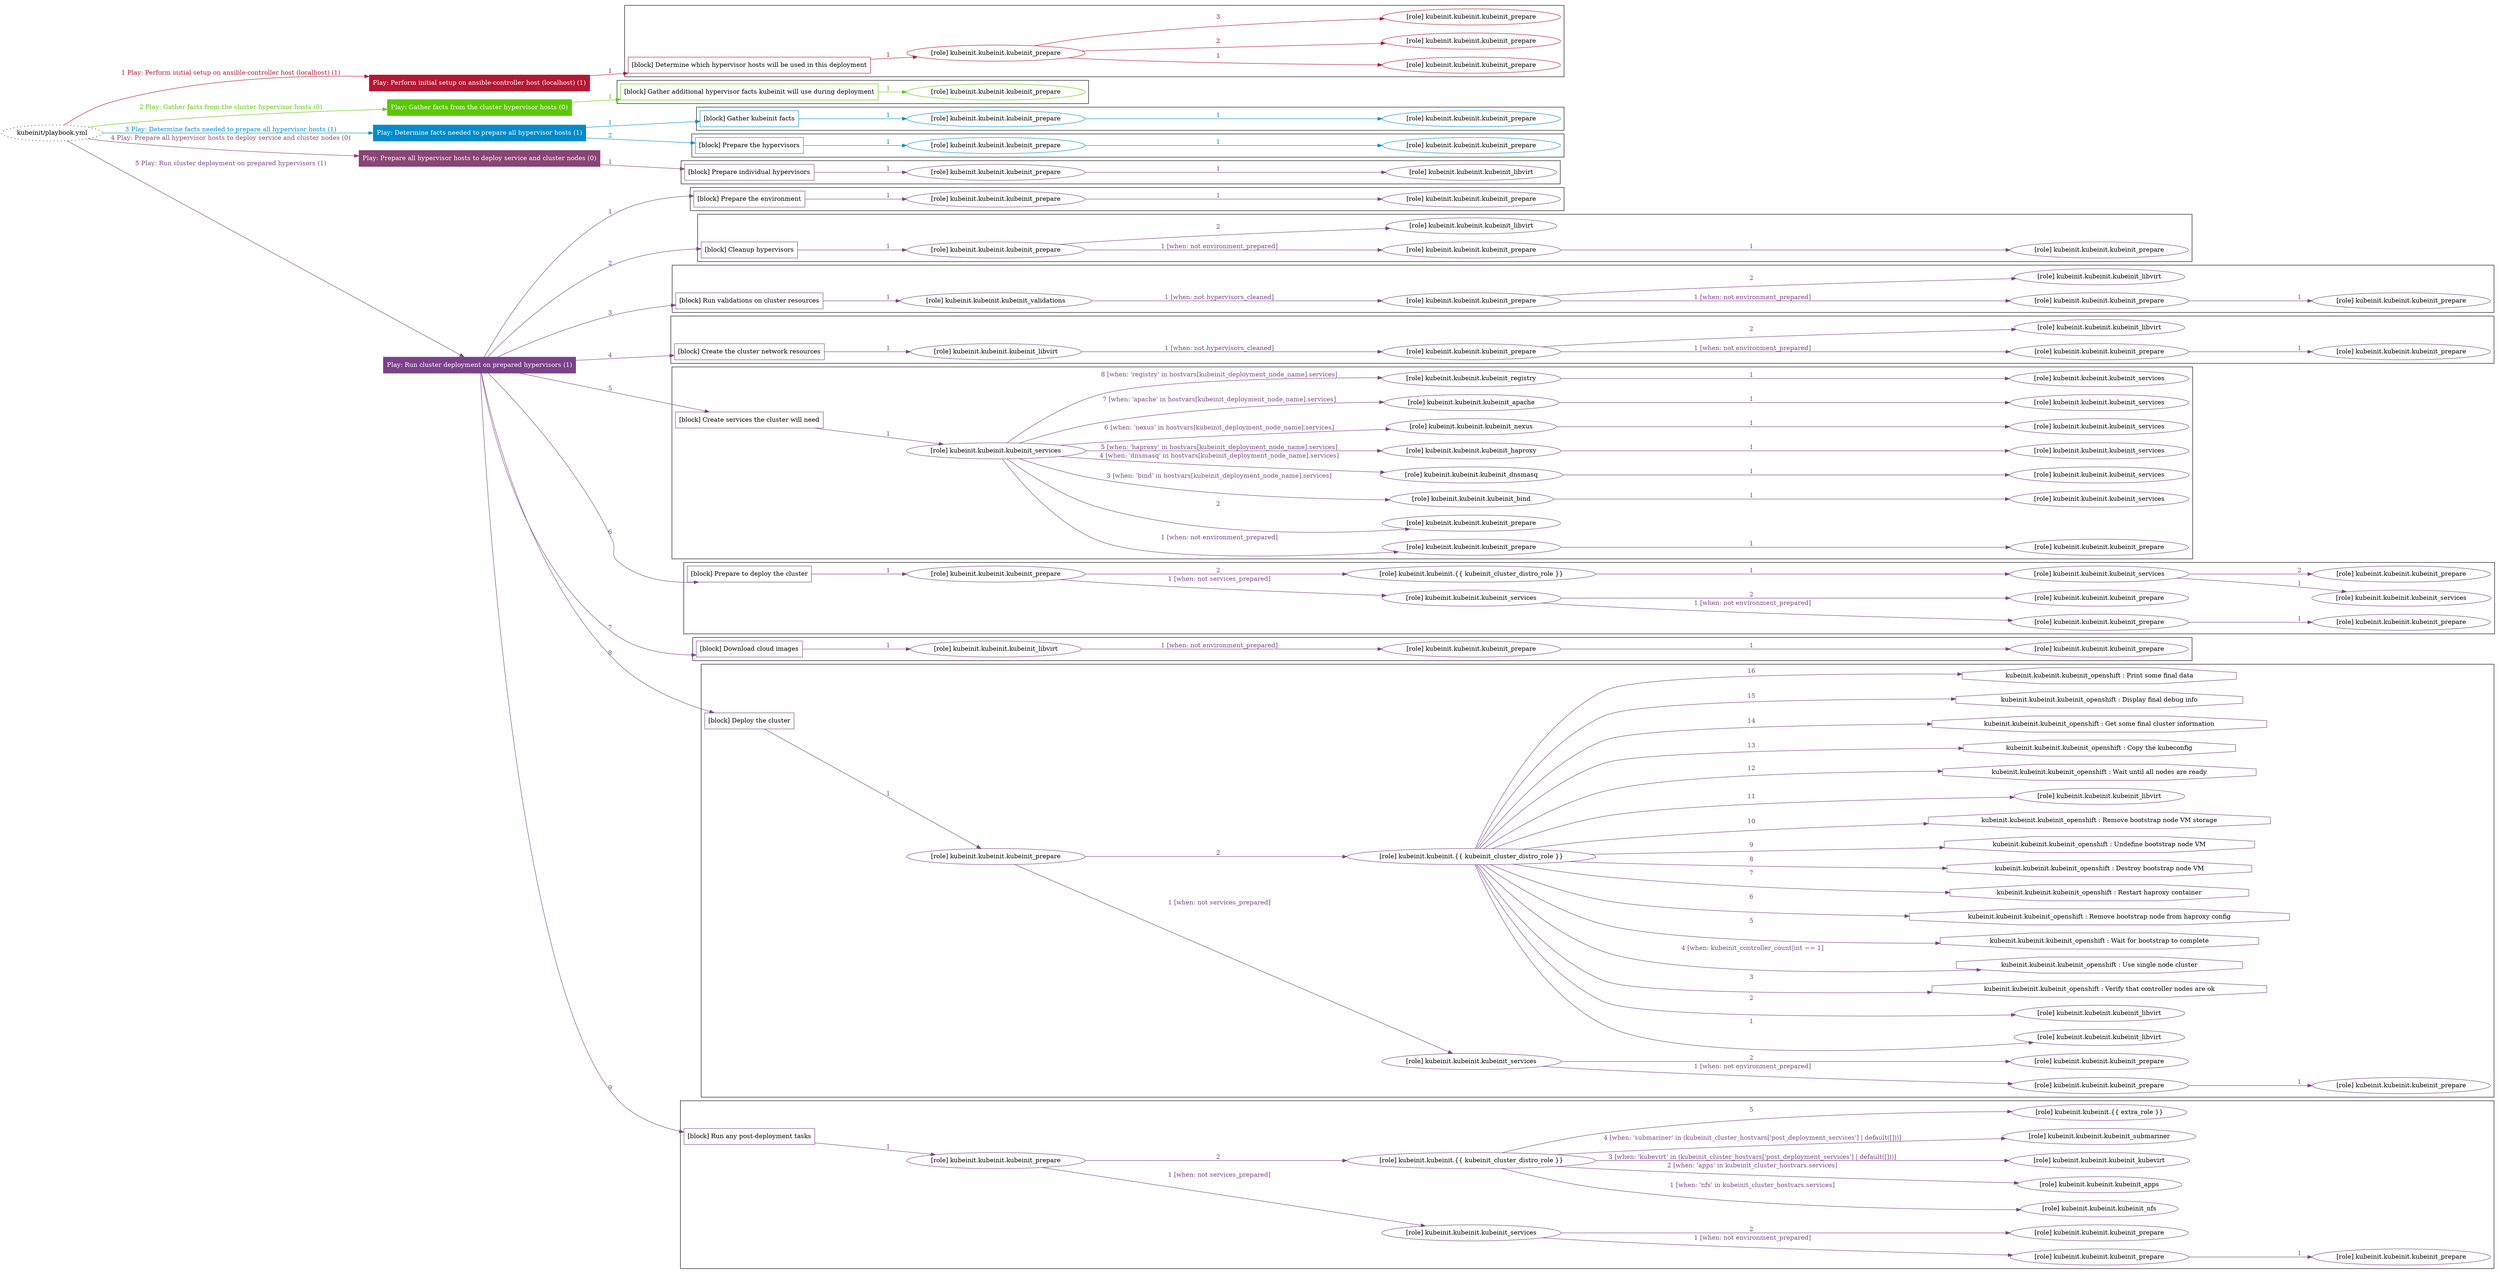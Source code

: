 digraph {
	graph [concentrate=true ordering=in rankdir=LR ratio=fill]
	edge [esep=5 sep=10]
	"kubeinit/playbook.yml" [URL="/home/runner/work/kubeinit/kubeinit/kubeinit/playbook.yml" id=playbook_5cb121cb style=dotted]
	"kubeinit/playbook.yml" -> play_3762642e [label="1 Play: Perform initial setup on ansible-controller host (localhost) (1)" color="#b41833" fontcolor="#b41833" id=edge_playbook_5cb121cb_play_3762642e labeltooltip="1 Play: Perform initial setup on ansible-controller host (localhost) (1)" tooltip="1 Play: Perform initial setup on ansible-controller host (localhost) (1)"]
	subgraph "Play: Perform initial setup on ansible-controller host (localhost) (1)" {
		play_3762642e [label="Play: Perform initial setup on ansible-controller host (localhost) (1)" URL="/home/runner/work/kubeinit/kubeinit/kubeinit/playbook.yml" color="#b41833" fontcolor="#ffffff" id=play_3762642e shape=box style=filled tooltip=localhost]
		play_3762642e -> block_4bafcf89 [label=1 color="#b41833" fontcolor="#b41833" id=edge_1_play_3762642e_block_4bafcf89 labeltooltip=1 tooltip=1]
		subgraph cluster_block_4bafcf89 {
			block_4bafcf89 [label="[block] Determine which hypervisor hosts will be used in this deployment" URL="/home/runner/work/kubeinit/kubeinit/kubeinit/playbook.yml" color="#b41833" id=block_4bafcf89 labeltooltip="Determine which hypervisor hosts will be used in this deployment" shape=box tooltip="Determine which hypervisor hosts will be used in this deployment"]
			block_4bafcf89 -> role_5ebba035 [label="1 " color="#b41833" fontcolor="#b41833" id=edge_1_block_4bafcf89_role_5ebba035 labeltooltip="1 " tooltip="1 "]
			subgraph "kubeinit.kubeinit.kubeinit_prepare" {
				role_5ebba035 [label="[role] kubeinit.kubeinit.kubeinit_prepare" URL="/home/runner/work/kubeinit/kubeinit/kubeinit/playbook.yml" color="#b41833" id=role_5ebba035 tooltip="kubeinit.kubeinit.kubeinit_prepare"]
				role_5ebba035 -> role_53876e36 [label="1 " color="#b41833" fontcolor="#b41833" id=edge_1_role_5ebba035_role_53876e36 labeltooltip="1 " tooltip="1 "]
				subgraph "kubeinit.kubeinit.kubeinit_prepare" {
					role_53876e36 [label="[role] kubeinit.kubeinit.kubeinit_prepare" URL="/home/runner/.ansible/collections/ansible_collections/kubeinit/kubeinit/roles/kubeinit_prepare/tasks/build_hypervisors_group.yml" color="#b41833" id=role_53876e36 tooltip="kubeinit.kubeinit.kubeinit_prepare"]
				}
				role_5ebba035 -> role_c948fd01 [label="2 " color="#b41833" fontcolor="#b41833" id=edge_2_role_5ebba035_role_c948fd01 labeltooltip="2 " tooltip="2 "]
				subgraph "kubeinit.kubeinit.kubeinit_prepare" {
					role_c948fd01 [label="[role] kubeinit.kubeinit.kubeinit_prepare" URL="/home/runner/.ansible/collections/ansible_collections/kubeinit/kubeinit/roles/kubeinit_prepare/tasks/build_hypervisors_group.yml" color="#b41833" id=role_c948fd01 tooltip="kubeinit.kubeinit.kubeinit_prepare"]
				}
				role_5ebba035 -> role_bcd8f87c [label="3 " color="#b41833" fontcolor="#b41833" id=edge_3_role_5ebba035_role_bcd8f87c labeltooltip="3 " tooltip="3 "]
				subgraph "kubeinit.kubeinit.kubeinit_prepare" {
					role_bcd8f87c [label="[role] kubeinit.kubeinit.kubeinit_prepare" URL="/home/runner/.ansible/collections/ansible_collections/kubeinit/kubeinit/roles/kubeinit_prepare/tasks/build_hypervisors_group.yml" color="#b41833" id=role_bcd8f87c tooltip="kubeinit.kubeinit.kubeinit_prepare"]
				}
			}
		}
	}
	"kubeinit/playbook.yml" -> play_dfe36f04 [label="2 Play: Gather facts from the cluster hypervisor hosts (0)" color="#5ac804" fontcolor="#5ac804" id=edge_playbook_5cb121cb_play_dfe36f04 labeltooltip="2 Play: Gather facts from the cluster hypervisor hosts (0)" tooltip="2 Play: Gather facts from the cluster hypervisor hosts (0)"]
	subgraph "Play: Gather facts from the cluster hypervisor hosts (0)" {
		play_dfe36f04 [label="Play: Gather facts from the cluster hypervisor hosts (0)" URL="/home/runner/work/kubeinit/kubeinit/kubeinit/playbook.yml" color="#5ac804" fontcolor="#ffffff" id=play_dfe36f04 shape=box style=filled tooltip="Play: Gather facts from the cluster hypervisor hosts (0)"]
		play_dfe36f04 -> block_0a6fbc15 [label=1 color="#5ac804" fontcolor="#5ac804" id=edge_1_play_dfe36f04_block_0a6fbc15 labeltooltip=1 tooltip=1]
		subgraph cluster_block_0a6fbc15 {
			block_0a6fbc15 [label="[block] Gather additional hypervisor facts kubeinit will use during deployment" URL="/home/runner/work/kubeinit/kubeinit/kubeinit/playbook.yml" color="#5ac804" id=block_0a6fbc15 labeltooltip="Gather additional hypervisor facts kubeinit will use during deployment" shape=box tooltip="Gather additional hypervisor facts kubeinit will use during deployment"]
			block_0a6fbc15 -> role_cd593d02 [label="1 " color="#5ac804" fontcolor="#5ac804" id=edge_1_block_0a6fbc15_role_cd593d02 labeltooltip="1 " tooltip="1 "]
			subgraph "kubeinit.kubeinit.kubeinit_prepare" {
				role_cd593d02 [label="[role] kubeinit.kubeinit.kubeinit_prepare" URL="/home/runner/work/kubeinit/kubeinit/kubeinit/playbook.yml" color="#5ac804" id=role_cd593d02 tooltip="kubeinit.kubeinit.kubeinit_prepare"]
			}
		}
	}
	"kubeinit/playbook.yml" -> play_63131599 [label="3 Play: Determine facts needed to prepare all hypervisor hosts (1)" color="#028bca" fontcolor="#028bca" id=edge_playbook_5cb121cb_play_63131599 labeltooltip="3 Play: Determine facts needed to prepare all hypervisor hosts (1)" tooltip="3 Play: Determine facts needed to prepare all hypervisor hosts (1)"]
	subgraph "Play: Determine facts needed to prepare all hypervisor hosts (1)" {
		play_63131599 [label="Play: Determine facts needed to prepare all hypervisor hosts (1)" URL="/home/runner/work/kubeinit/kubeinit/kubeinit/playbook.yml" color="#028bca" fontcolor="#ffffff" id=play_63131599 shape=box style=filled tooltip=localhost]
		play_63131599 -> block_a4945f25 [label=1 color="#028bca" fontcolor="#028bca" id=edge_1_play_63131599_block_a4945f25 labeltooltip=1 tooltip=1]
		subgraph cluster_block_a4945f25 {
			block_a4945f25 [label="[block] Gather kubeinit facts" URL="/home/runner/work/kubeinit/kubeinit/kubeinit/playbook.yml" color="#028bca" id=block_a4945f25 labeltooltip="Gather kubeinit facts" shape=box tooltip="Gather kubeinit facts"]
			block_a4945f25 -> role_87cc39f5 [label="1 " color="#028bca" fontcolor="#028bca" id=edge_1_block_a4945f25_role_87cc39f5 labeltooltip="1 " tooltip="1 "]
			subgraph "kubeinit.kubeinit.kubeinit_prepare" {
				role_87cc39f5 [label="[role] kubeinit.kubeinit.kubeinit_prepare" URL="/home/runner/work/kubeinit/kubeinit/kubeinit/playbook.yml" color="#028bca" id=role_87cc39f5 tooltip="kubeinit.kubeinit.kubeinit_prepare"]
				role_87cc39f5 -> role_0ab443f5 [label="1 " color="#028bca" fontcolor="#028bca" id=edge_1_role_87cc39f5_role_0ab443f5 labeltooltip="1 " tooltip="1 "]
				subgraph "kubeinit.kubeinit.kubeinit_prepare" {
					role_0ab443f5 [label="[role] kubeinit.kubeinit.kubeinit_prepare" URL="/home/runner/.ansible/collections/ansible_collections/kubeinit/kubeinit/roles/kubeinit_prepare/tasks/gather_kubeinit_facts.yml" color="#028bca" id=role_0ab443f5 tooltip="kubeinit.kubeinit.kubeinit_prepare"]
				}
			}
		}
		play_63131599 -> block_3309df5c [label=2 color="#028bca" fontcolor="#028bca" id=edge_2_play_63131599_block_3309df5c labeltooltip=2 tooltip=2]
		subgraph cluster_block_3309df5c {
			block_3309df5c [label="[block] Prepare the hypervisors" URL="/home/runner/work/kubeinit/kubeinit/kubeinit/playbook.yml" color="#028bca" id=block_3309df5c labeltooltip="Prepare the hypervisors" shape=box tooltip="Prepare the hypervisors"]
			block_3309df5c -> role_d43cd353 [label="1 " color="#028bca" fontcolor="#028bca" id=edge_1_block_3309df5c_role_d43cd353 labeltooltip="1 " tooltip="1 "]
			subgraph "kubeinit.kubeinit.kubeinit_prepare" {
				role_d43cd353 [label="[role] kubeinit.kubeinit.kubeinit_prepare" URL="/home/runner/work/kubeinit/kubeinit/kubeinit/playbook.yml" color="#028bca" id=role_d43cd353 tooltip="kubeinit.kubeinit.kubeinit_prepare"]
				role_d43cd353 -> role_be597b42 [label="1 " color="#028bca" fontcolor="#028bca" id=edge_1_role_d43cd353_role_be597b42 labeltooltip="1 " tooltip="1 "]
				subgraph "kubeinit.kubeinit.kubeinit_prepare" {
					role_be597b42 [label="[role] kubeinit.kubeinit.kubeinit_prepare" URL="/home/runner/.ansible/collections/ansible_collections/kubeinit/kubeinit/roles/kubeinit_prepare/tasks/gather_kubeinit_facts.yml" color="#028bca" id=role_be597b42 tooltip="kubeinit.kubeinit.kubeinit_prepare"]
				}
			}
		}
	}
	"kubeinit/playbook.yml" -> play_a166463c [label="4 Play: Prepare all hypervisor hosts to deploy service and cluster nodes (0)" color="#884474" fontcolor="#884474" id=edge_playbook_5cb121cb_play_a166463c labeltooltip="4 Play: Prepare all hypervisor hosts to deploy service and cluster nodes (0)" tooltip="4 Play: Prepare all hypervisor hosts to deploy service and cluster nodes (0)"]
	subgraph "Play: Prepare all hypervisor hosts to deploy service and cluster nodes (0)" {
		play_a166463c [label="Play: Prepare all hypervisor hosts to deploy service and cluster nodes (0)" URL="/home/runner/work/kubeinit/kubeinit/kubeinit/playbook.yml" color="#884474" fontcolor="#ffffff" id=play_a166463c shape=box style=filled tooltip="Play: Prepare all hypervisor hosts to deploy service and cluster nodes (0)"]
		play_a166463c -> block_fbd519b1 [label=1 color="#884474" fontcolor="#884474" id=edge_1_play_a166463c_block_fbd519b1 labeltooltip=1 tooltip=1]
		subgraph cluster_block_fbd519b1 {
			block_fbd519b1 [label="[block] Prepare individual hypervisors" URL="/home/runner/work/kubeinit/kubeinit/kubeinit/playbook.yml" color="#884474" id=block_fbd519b1 labeltooltip="Prepare individual hypervisors" shape=box tooltip="Prepare individual hypervisors"]
			block_fbd519b1 -> role_a4bd7634 [label="1 " color="#884474" fontcolor="#884474" id=edge_1_block_fbd519b1_role_a4bd7634 labeltooltip="1 " tooltip="1 "]
			subgraph "kubeinit.kubeinit.kubeinit_prepare" {
				role_a4bd7634 [label="[role] kubeinit.kubeinit.kubeinit_prepare" URL="/home/runner/work/kubeinit/kubeinit/kubeinit/playbook.yml" color="#884474" id=role_a4bd7634 tooltip="kubeinit.kubeinit.kubeinit_prepare"]
				role_a4bd7634 -> role_d047bb05 [label="1 " color="#884474" fontcolor="#884474" id=edge_1_role_a4bd7634_role_d047bb05 labeltooltip="1 " tooltip="1 "]
				subgraph "kubeinit.kubeinit.kubeinit_libvirt" {
					role_d047bb05 [label="[role] kubeinit.kubeinit.kubeinit_libvirt" URL="/home/runner/.ansible/collections/ansible_collections/kubeinit/kubeinit/roles/kubeinit_prepare/tasks/prepare_hypervisor.yml" color="#884474" id=role_d047bb05 tooltip="kubeinit.kubeinit.kubeinit_libvirt"]
				}
			}
		}
	}
	"kubeinit/playbook.yml" -> play_c111f586 [label="5 Play: Run cluster deployment on prepared hypervisors (1)" color="#7b428a" fontcolor="#7b428a" id=edge_playbook_5cb121cb_play_c111f586 labeltooltip="5 Play: Run cluster deployment on prepared hypervisors (1)" tooltip="5 Play: Run cluster deployment on prepared hypervisors (1)"]
	subgraph "Play: Run cluster deployment on prepared hypervisors (1)" {
		play_c111f586 [label="Play: Run cluster deployment on prepared hypervisors (1)" URL="/home/runner/work/kubeinit/kubeinit/kubeinit/playbook.yml" color="#7b428a" fontcolor="#ffffff" id=play_c111f586 shape=box style=filled tooltip=localhost]
		play_c111f586 -> block_74f1fbfd [label=1 color="#7b428a" fontcolor="#7b428a" id=edge_1_play_c111f586_block_74f1fbfd labeltooltip=1 tooltip=1]
		subgraph cluster_block_74f1fbfd {
			block_74f1fbfd [label="[block] Prepare the environment" URL="/home/runner/work/kubeinit/kubeinit/kubeinit/playbook.yml" color="#7b428a" id=block_74f1fbfd labeltooltip="Prepare the environment" shape=box tooltip="Prepare the environment"]
			block_74f1fbfd -> role_bf418a76 [label="1 " color="#7b428a" fontcolor="#7b428a" id=edge_1_block_74f1fbfd_role_bf418a76 labeltooltip="1 " tooltip="1 "]
			subgraph "kubeinit.kubeinit.kubeinit_prepare" {
				role_bf418a76 [label="[role] kubeinit.kubeinit.kubeinit_prepare" URL="/home/runner/work/kubeinit/kubeinit/kubeinit/playbook.yml" color="#7b428a" id=role_bf418a76 tooltip="kubeinit.kubeinit.kubeinit_prepare"]
				role_bf418a76 -> role_c432c550 [label="1 " color="#7b428a" fontcolor="#7b428a" id=edge_1_role_bf418a76_role_c432c550 labeltooltip="1 " tooltip="1 "]
				subgraph "kubeinit.kubeinit.kubeinit_prepare" {
					role_c432c550 [label="[role] kubeinit.kubeinit.kubeinit_prepare" URL="/home/runner/.ansible/collections/ansible_collections/kubeinit/kubeinit/roles/kubeinit_prepare/tasks/gather_kubeinit_facts.yml" color="#7b428a" id=role_c432c550 tooltip="kubeinit.kubeinit.kubeinit_prepare"]
				}
			}
		}
		play_c111f586 -> block_35194c06 [label=2 color="#7b428a" fontcolor="#7b428a" id=edge_2_play_c111f586_block_35194c06 labeltooltip=2 tooltip=2]
		subgraph cluster_block_35194c06 {
			block_35194c06 [label="[block] Cleanup hypervisors" URL="/home/runner/work/kubeinit/kubeinit/kubeinit/playbook.yml" color="#7b428a" id=block_35194c06 labeltooltip="Cleanup hypervisors" shape=box tooltip="Cleanup hypervisors"]
			block_35194c06 -> role_54fe3096 [label="1 " color="#7b428a" fontcolor="#7b428a" id=edge_1_block_35194c06_role_54fe3096 labeltooltip="1 " tooltip="1 "]
			subgraph "kubeinit.kubeinit.kubeinit_prepare" {
				role_54fe3096 [label="[role] kubeinit.kubeinit.kubeinit_prepare" URL="/home/runner/work/kubeinit/kubeinit/kubeinit/playbook.yml" color="#7b428a" id=role_54fe3096 tooltip="kubeinit.kubeinit.kubeinit_prepare"]
				role_54fe3096 -> role_aa891597 [label="1 [when: not environment_prepared]" color="#7b428a" fontcolor="#7b428a" id=edge_1_role_54fe3096_role_aa891597 labeltooltip="1 [when: not environment_prepared]" tooltip="1 [when: not environment_prepared]"]
				subgraph "kubeinit.kubeinit.kubeinit_prepare" {
					role_aa891597 [label="[role] kubeinit.kubeinit.kubeinit_prepare" URL="/home/runner/.ansible/collections/ansible_collections/kubeinit/kubeinit/roles/kubeinit_prepare/tasks/cleanup_hypervisors.yml" color="#7b428a" id=role_aa891597 tooltip="kubeinit.kubeinit.kubeinit_prepare"]
					role_aa891597 -> role_987b11b6 [label="1 " color="#7b428a" fontcolor="#7b428a" id=edge_1_role_aa891597_role_987b11b6 labeltooltip="1 " tooltip="1 "]
					subgraph "kubeinit.kubeinit.kubeinit_prepare" {
						role_987b11b6 [label="[role] kubeinit.kubeinit.kubeinit_prepare" URL="/home/runner/.ansible/collections/ansible_collections/kubeinit/kubeinit/roles/kubeinit_prepare/tasks/gather_kubeinit_facts.yml" color="#7b428a" id=role_987b11b6 tooltip="kubeinit.kubeinit.kubeinit_prepare"]
					}
				}
				role_54fe3096 -> role_5ae4e1df [label="2 " color="#7b428a" fontcolor="#7b428a" id=edge_2_role_54fe3096_role_5ae4e1df labeltooltip="2 " tooltip="2 "]
				subgraph "kubeinit.kubeinit.kubeinit_libvirt" {
					role_5ae4e1df [label="[role] kubeinit.kubeinit.kubeinit_libvirt" URL="/home/runner/.ansible/collections/ansible_collections/kubeinit/kubeinit/roles/kubeinit_prepare/tasks/cleanup_hypervisors.yml" color="#7b428a" id=role_5ae4e1df tooltip="kubeinit.kubeinit.kubeinit_libvirt"]
				}
			}
		}
		play_c111f586 -> block_31ee971e [label=3 color="#7b428a" fontcolor="#7b428a" id=edge_3_play_c111f586_block_31ee971e labeltooltip=3 tooltip=3]
		subgraph cluster_block_31ee971e {
			block_31ee971e [label="[block] Run validations on cluster resources" URL="/home/runner/work/kubeinit/kubeinit/kubeinit/playbook.yml" color="#7b428a" id=block_31ee971e labeltooltip="Run validations on cluster resources" shape=box tooltip="Run validations on cluster resources"]
			block_31ee971e -> role_25b26847 [label="1 " color="#7b428a" fontcolor="#7b428a" id=edge_1_block_31ee971e_role_25b26847 labeltooltip="1 " tooltip="1 "]
			subgraph "kubeinit.kubeinit.kubeinit_validations" {
				role_25b26847 [label="[role] kubeinit.kubeinit.kubeinit_validations" URL="/home/runner/work/kubeinit/kubeinit/kubeinit/playbook.yml" color="#7b428a" id=role_25b26847 tooltip="kubeinit.kubeinit.kubeinit_validations"]
				role_25b26847 -> role_f0683dab [label="1 [when: not hypervisors_cleaned]" color="#7b428a" fontcolor="#7b428a" id=edge_1_role_25b26847_role_f0683dab labeltooltip="1 [when: not hypervisors_cleaned]" tooltip="1 [when: not hypervisors_cleaned]"]
				subgraph "kubeinit.kubeinit.kubeinit_prepare" {
					role_f0683dab [label="[role] kubeinit.kubeinit.kubeinit_prepare" URL="/home/runner/.ansible/collections/ansible_collections/kubeinit/kubeinit/roles/kubeinit_validations/tasks/main.yml" color="#7b428a" id=role_f0683dab tooltip="kubeinit.kubeinit.kubeinit_prepare"]
					role_f0683dab -> role_584ad5a4 [label="1 [when: not environment_prepared]" color="#7b428a" fontcolor="#7b428a" id=edge_1_role_f0683dab_role_584ad5a4 labeltooltip="1 [when: not environment_prepared]" tooltip="1 [when: not environment_prepared]"]
					subgraph "kubeinit.kubeinit.kubeinit_prepare" {
						role_584ad5a4 [label="[role] kubeinit.kubeinit.kubeinit_prepare" URL="/home/runner/.ansible/collections/ansible_collections/kubeinit/kubeinit/roles/kubeinit_prepare/tasks/cleanup_hypervisors.yml" color="#7b428a" id=role_584ad5a4 tooltip="kubeinit.kubeinit.kubeinit_prepare"]
						role_584ad5a4 -> role_14fcf982 [label="1 " color="#7b428a" fontcolor="#7b428a" id=edge_1_role_584ad5a4_role_14fcf982 labeltooltip="1 " tooltip="1 "]
						subgraph "kubeinit.kubeinit.kubeinit_prepare" {
							role_14fcf982 [label="[role] kubeinit.kubeinit.kubeinit_prepare" URL="/home/runner/.ansible/collections/ansible_collections/kubeinit/kubeinit/roles/kubeinit_prepare/tasks/gather_kubeinit_facts.yml" color="#7b428a" id=role_14fcf982 tooltip="kubeinit.kubeinit.kubeinit_prepare"]
						}
					}
					role_f0683dab -> role_5b68a6e6 [label="2 " color="#7b428a" fontcolor="#7b428a" id=edge_2_role_f0683dab_role_5b68a6e6 labeltooltip="2 " tooltip="2 "]
					subgraph "kubeinit.kubeinit.kubeinit_libvirt" {
						role_5b68a6e6 [label="[role] kubeinit.kubeinit.kubeinit_libvirt" URL="/home/runner/.ansible/collections/ansible_collections/kubeinit/kubeinit/roles/kubeinit_prepare/tasks/cleanup_hypervisors.yml" color="#7b428a" id=role_5b68a6e6 tooltip="kubeinit.kubeinit.kubeinit_libvirt"]
					}
				}
			}
		}
		play_c111f586 -> block_07f2f9e7 [label=4 color="#7b428a" fontcolor="#7b428a" id=edge_4_play_c111f586_block_07f2f9e7 labeltooltip=4 tooltip=4]
		subgraph cluster_block_07f2f9e7 {
			block_07f2f9e7 [label="[block] Create the cluster network resources" URL="/home/runner/work/kubeinit/kubeinit/kubeinit/playbook.yml" color="#7b428a" id=block_07f2f9e7 labeltooltip="Create the cluster network resources" shape=box tooltip="Create the cluster network resources"]
			block_07f2f9e7 -> role_30f155e5 [label="1 " color="#7b428a" fontcolor="#7b428a" id=edge_1_block_07f2f9e7_role_30f155e5 labeltooltip="1 " tooltip="1 "]
			subgraph "kubeinit.kubeinit.kubeinit_libvirt" {
				role_30f155e5 [label="[role] kubeinit.kubeinit.kubeinit_libvirt" URL="/home/runner/work/kubeinit/kubeinit/kubeinit/playbook.yml" color="#7b428a" id=role_30f155e5 tooltip="kubeinit.kubeinit.kubeinit_libvirt"]
				role_30f155e5 -> role_0e8ffb03 [label="1 [when: not hypervisors_cleaned]" color="#7b428a" fontcolor="#7b428a" id=edge_1_role_30f155e5_role_0e8ffb03 labeltooltip="1 [when: not hypervisors_cleaned]" tooltip="1 [when: not hypervisors_cleaned]"]
				subgraph "kubeinit.kubeinit.kubeinit_prepare" {
					role_0e8ffb03 [label="[role] kubeinit.kubeinit.kubeinit_prepare" URL="/home/runner/.ansible/collections/ansible_collections/kubeinit/kubeinit/roles/kubeinit_libvirt/tasks/create_network.yml" color="#7b428a" id=role_0e8ffb03 tooltip="kubeinit.kubeinit.kubeinit_prepare"]
					role_0e8ffb03 -> role_342ebaa5 [label="1 [when: not environment_prepared]" color="#7b428a" fontcolor="#7b428a" id=edge_1_role_0e8ffb03_role_342ebaa5 labeltooltip="1 [when: not environment_prepared]" tooltip="1 [when: not environment_prepared]"]
					subgraph "kubeinit.kubeinit.kubeinit_prepare" {
						role_342ebaa5 [label="[role] kubeinit.kubeinit.kubeinit_prepare" URL="/home/runner/.ansible/collections/ansible_collections/kubeinit/kubeinit/roles/kubeinit_prepare/tasks/cleanup_hypervisors.yml" color="#7b428a" id=role_342ebaa5 tooltip="kubeinit.kubeinit.kubeinit_prepare"]
						role_342ebaa5 -> role_71d78e45 [label="1 " color="#7b428a" fontcolor="#7b428a" id=edge_1_role_342ebaa5_role_71d78e45 labeltooltip="1 " tooltip="1 "]
						subgraph "kubeinit.kubeinit.kubeinit_prepare" {
							role_71d78e45 [label="[role] kubeinit.kubeinit.kubeinit_prepare" URL="/home/runner/.ansible/collections/ansible_collections/kubeinit/kubeinit/roles/kubeinit_prepare/tasks/gather_kubeinit_facts.yml" color="#7b428a" id=role_71d78e45 tooltip="kubeinit.kubeinit.kubeinit_prepare"]
						}
					}
					role_0e8ffb03 -> role_6887db79 [label="2 " color="#7b428a" fontcolor="#7b428a" id=edge_2_role_0e8ffb03_role_6887db79 labeltooltip="2 " tooltip="2 "]
					subgraph "kubeinit.kubeinit.kubeinit_libvirt" {
						role_6887db79 [label="[role] kubeinit.kubeinit.kubeinit_libvirt" URL="/home/runner/.ansible/collections/ansible_collections/kubeinit/kubeinit/roles/kubeinit_prepare/tasks/cleanup_hypervisors.yml" color="#7b428a" id=role_6887db79 tooltip="kubeinit.kubeinit.kubeinit_libvirt"]
					}
				}
			}
		}
		play_c111f586 -> block_89cf464f [label=5 color="#7b428a" fontcolor="#7b428a" id=edge_5_play_c111f586_block_89cf464f labeltooltip=5 tooltip=5]
		subgraph cluster_block_89cf464f {
			block_89cf464f [label="[block] Create services the cluster will need" URL="/home/runner/work/kubeinit/kubeinit/kubeinit/playbook.yml" color="#7b428a" id=block_89cf464f labeltooltip="Create services the cluster will need" shape=box tooltip="Create services the cluster will need"]
			block_89cf464f -> role_ba6edb5e [label="1 " color="#7b428a" fontcolor="#7b428a" id=edge_1_block_89cf464f_role_ba6edb5e labeltooltip="1 " tooltip="1 "]
			subgraph "kubeinit.kubeinit.kubeinit_services" {
				role_ba6edb5e [label="[role] kubeinit.kubeinit.kubeinit_services" URL="/home/runner/work/kubeinit/kubeinit/kubeinit/playbook.yml" color="#7b428a" id=role_ba6edb5e tooltip="kubeinit.kubeinit.kubeinit_services"]
				role_ba6edb5e -> role_08900590 [label="1 [when: not environment_prepared]" color="#7b428a" fontcolor="#7b428a" id=edge_1_role_ba6edb5e_role_08900590 labeltooltip="1 [when: not environment_prepared]" tooltip="1 [when: not environment_prepared]"]
				subgraph "kubeinit.kubeinit.kubeinit_prepare" {
					role_08900590 [label="[role] kubeinit.kubeinit.kubeinit_prepare" URL="/home/runner/.ansible/collections/ansible_collections/kubeinit/kubeinit/roles/kubeinit_services/tasks/main.yml" color="#7b428a" id=role_08900590 tooltip="kubeinit.kubeinit.kubeinit_prepare"]
					role_08900590 -> role_4a3c5009 [label="1 " color="#7b428a" fontcolor="#7b428a" id=edge_1_role_08900590_role_4a3c5009 labeltooltip="1 " tooltip="1 "]
					subgraph "kubeinit.kubeinit.kubeinit_prepare" {
						role_4a3c5009 [label="[role] kubeinit.kubeinit.kubeinit_prepare" URL="/home/runner/.ansible/collections/ansible_collections/kubeinit/kubeinit/roles/kubeinit_prepare/tasks/gather_kubeinit_facts.yml" color="#7b428a" id=role_4a3c5009 tooltip="kubeinit.kubeinit.kubeinit_prepare"]
					}
				}
				role_ba6edb5e -> role_93e63f4a [label="2 " color="#7b428a" fontcolor="#7b428a" id=edge_2_role_ba6edb5e_role_93e63f4a labeltooltip="2 " tooltip="2 "]
				subgraph "kubeinit.kubeinit.kubeinit_prepare" {
					role_93e63f4a [label="[role] kubeinit.kubeinit.kubeinit_prepare" URL="/home/runner/.ansible/collections/ansible_collections/kubeinit/kubeinit/roles/kubeinit_services/tasks/00_create_service_pod.yml" color="#7b428a" id=role_93e63f4a tooltip="kubeinit.kubeinit.kubeinit_prepare"]
				}
				role_ba6edb5e -> role_0bbe98da [label="3 [when: 'bind' in hostvars[kubeinit_deployment_node_name].services]" color="#7b428a" fontcolor="#7b428a" id=edge_3_role_ba6edb5e_role_0bbe98da labeltooltip="3 [when: 'bind' in hostvars[kubeinit_deployment_node_name].services]" tooltip="3 [when: 'bind' in hostvars[kubeinit_deployment_node_name].services]"]
				subgraph "kubeinit.kubeinit.kubeinit_bind" {
					role_0bbe98da [label="[role] kubeinit.kubeinit.kubeinit_bind" URL="/home/runner/.ansible/collections/ansible_collections/kubeinit/kubeinit/roles/kubeinit_services/tasks/start_services_containers.yml" color="#7b428a" id=role_0bbe98da tooltip="kubeinit.kubeinit.kubeinit_bind"]
					role_0bbe98da -> role_505c0645 [label="1 " color="#7b428a" fontcolor="#7b428a" id=edge_1_role_0bbe98da_role_505c0645 labeltooltip="1 " tooltip="1 "]
					subgraph "kubeinit.kubeinit.kubeinit_services" {
						role_505c0645 [label="[role] kubeinit.kubeinit.kubeinit_services" URL="/home/runner/.ansible/collections/ansible_collections/kubeinit/kubeinit/roles/kubeinit_bind/tasks/main.yml" color="#7b428a" id=role_505c0645 tooltip="kubeinit.kubeinit.kubeinit_services"]
					}
				}
				role_ba6edb5e -> role_dfc5da6c [label="4 [when: 'dnsmasq' in hostvars[kubeinit_deployment_node_name].services]" color="#7b428a" fontcolor="#7b428a" id=edge_4_role_ba6edb5e_role_dfc5da6c labeltooltip="4 [when: 'dnsmasq' in hostvars[kubeinit_deployment_node_name].services]" tooltip="4 [when: 'dnsmasq' in hostvars[kubeinit_deployment_node_name].services]"]
				subgraph "kubeinit.kubeinit.kubeinit_dnsmasq" {
					role_dfc5da6c [label="[role] kubeinit.kubeinit.kubeinit_dnsmasq" URL="/home/runner/.ansible/collections/ansible_collections/kubeinit/kubeinit/roles/kubeinit_services/tasks/start_services_containers.yml" color="#7b428a" id=role_dfc5da6c tooltip="kubeinit.kubeinit.kubeinit_dnsmasq"]
					role_dfc5da6c -> role_82ddc623 [label="1 " color="#7b428a" fontcolor="#7b428a" id=edge_1_role_dfc5da6c_role_82ddc623 labeltooltip="1 " tooltip="1 "]
					subgraph "kubeinit.kubeinit.kubeinit_services" {
						role_82ddc623 [label="[role] kubeinit.kubeinit.kubeinit_services" URL="/home/runner/.ansible/collections/ansible_collections/kubeinit/kubeinit/roles/kubeinit_dnsmasq/tasks/main.yml" color="#7b428a" id=role_82ddc623 tooltip="kubeinit.kubeinit.kubeinit_services"]
					}
				}
				role_ba6edb5e -> role_1f8de942 [label="5 [when: 'haproxy' in hostvars[kubeinit_deployment_node_name].services]" color="#7b428a" fontcolor="#7b428a" id=edge_5_role_ba6edb5e_role_1f8de942 labeltooltip="5 [when: 'haproxy' in hostvars[kubeinit_deployment_node_name].services]" tooltip="5 [when: 'haproxy' in hostvars[kubeinit_deployment_node_name].services]"]
				subgraph "kubeinit.kubeinit.kubeinit_haproxy" {
					role_1f8de942 [label="[role] kubeinit.kubeinit.kubeinit_haproxy" URL="/home/runner/.ansible/collections/ansible_collections/kubeinit/kubeinit/roles/kubeinit_services/tasks/start_services_containers.yml" color="#7b428a" id=role_1f8de942 tooltip="kubeinit.kubeinit.kubeinit_haproxy"]
					role_1f8de942 -> role_e47de50f [label="1 " color="#7b428a" fontcolor="#7b428a" id=edge_1_role_1f8de942_role_e47de50f labeltooltip="1 " tooltip="1 "]
					subgraph "kubeinit.kubeinit.kubeinit_services" {
						role_e47de50f [label="[role] kubeinit.kubeinit.kubeinit_services" URL="/home/runner/.ansible/collections/ansible_collections/kubeinit/kubeinit/roles/kubeinit_haproxy/tasks/main.yml" color="#7b428a" id=role_e47de50f tooltip="kubeinit.kubeinit.kubeinit_services"]
					}
				}
				role_ba6edb5e -> role_fa97ead6 [label="6 [when: 'nexus' in hostvars[kubeinit_deployment_node_name].services]" color="#7b428a" fontcolor="#7b428a" id=edge_6_role_ba6edb5e_role_fa97ead6 labeltooltip="6 [when: 'nexus' in hostvars[kubeinit_deployment_node_name].services]" tooltip="6 [when: 'nexus' in hostvars[kubeinit_deployment_node_name].services]"]
				subgraph "kubeinit.kubeinit.kubeinit_nexus" {
					role_fa97ead6 [label="[role] kubeinit.kubeinit.kubeinit_nexus" URL="/home/runner/.ansible/collections/ansible_collections/kubeinit/kubeinit/roles/kubeinit_services/tasks/start_services_containers.yml" color="#7b428a" id=role_fa97ead6 tooltip="kubeinit.kubeinit.kubeinit_nexus"]
					role_fa97ead6 -> role_083b6384 [label="1 " color="#7b428a" fontcolor="#7b428a" id=edge_1_role_fa97ead6_role_083b6384 labeltooltip="1 " tooltip="1 "]
					subgraph "kubeinit.kubeinit.kubeinit_services" {
						role_083b6384 [label="[role] kubeinit.kubeinit.kubeinit_services" URL="/home/runner/.ansible/collections/ansible_collections/kubeinit/kubeinit/roles/kubeinit_nexus/tasks/main.yml" color="#7b428a" id=role_083b6384 tooltip="kubeinit.kubeinit.kubeinit_services"]
					}
				}
				role_ba6edb5e -> role_450e1f2f [label="7 [when: 'apache' in hostvars[kubeinit_deployment_node_name].services]" color="#7b428a" fontcolor="#7b428a" id=edge_7_role_ba6edb5e_role_450e1f2f labeltooltip="7 [when: 'apache' in hostvars[kubeinit_deployment_node_name].services]" tooltip="7 [when: 'apache' in hostvars[kubeinit_deployment_node_name].services]"]
				subgraph "kubeinit.kubeinit.kubeinit_apache" {
					role_450e1f2f [label="[role] kubeinit.kubeinit.kubeinit_apache" URL="/home/runner/.ansible/collections/ansible_collections/kubeinit/kubeinit/roles/kubeinit_services/tasks/start_services_containers.yml" color="#7b428a" id=role_450e1f2f tooltip="kubeinit.kubeinit.kubeinit_apache"]
					role_450e1f2f -> role_cab02270 [label="1 " color="#7b428a" fontcolor="#7b428a" id=edge_1_role_450e1f2f_role_cab02270 labeltooltip="1 " tooltip="1 "]
					subgraph "kubeinit.kubeinit.kubeinit_services" {
						role_cab02270 [label="[role] kubeinit.kubeinit.kubeinit_services" URL="/home/runner/.ansible/collections/ansible_collections/kubeinit/kubeinit/roles/kubeinit_apache/tasks/main.yml" color="#7b428a" id=role_cab02270 tooltip="kubeinit.kubeinit.kubeinit_services"]
					}
				}
				role_ba6edb5e -> role_5cebfdb8 [label="8 [when: 'registry' in hostvars[kubeinit_deployment_node_name].services]" color="#7b428a" fontcolor="#7b428a" id=edge_8_role_ba6edb5e_role_5cebfdb8 labeltooltip="8 [when: 'registry' in hostvars[kubeinit_deployment_node_name].services]" tooltip="8 [when: 'registry' in hostvars[kubeinit_deployment_node_name].services]"]
				subgraph "kubeinit.kubeinit.kubeinit_registry" {
					role_5cebfdb8 [label="[role] kubeinit.kubeinit.kubeinit_registry" URL="/home/runner/.ansible/collections/ansible_collections/kubeinit/kubeinit/roles/kubeinit_services/tasks/start_services_containers.yml" color="#7b428a" id=role_5cebfdb8 tooltip="kubeinit.kubeinit.kubeinit_registry"]
					role_5cebfdb8 -> role_73b07660 [label="1 " color="#7b428a" fontcolor="#7b428a" id=edge_1_role_5cebfdb8_role_73b07660 labeltooltip="1 " tooltip="1 "]
					subgraph "kubeinit.kubeinit.kubeinit_services" {
						role_73b07660 [label="[role] kubeinit.kubeinit.kubeinit_services" URL="/home/runner/.ansible/collections/ansible_collections/kubeinit/kubeinit/roles/kubeinit_registry/tasks/main.yml" color="#7b428a" id=role_73b07660 tooltip="kubeinit.kubeinit.kubeinit_services"]
					}
				}
			}
		}
		play_c111f586 -> block_2aa4f9cf [label=6 color="#7b428a" fontcolor="#7b428a" id=edge_6_play_c111f586_block_2aa4f9cf labeltooltip=6 tooltip=6]
		subgraph cluster_block_2aa4f9cf {
			block_2aa4f9cf [label="[block] Prepare to deploy the cluster" URL="/home/runner/work/kubeinit/kubeinit/kubeinit/playbook.yml" color="#7b428a" id=block_2aa4f9cf labeltooltip="Prepare to deploy the cluster" shape=box tooltip="Prepare to deploy the cluster"]
			block_2aa4f9cf -> role_2357ed95 [label="1 " color="#7b428a" fontcolor="#7b428a" id=edge_1_block_2aa4f9cf_role_2357ed95 labeltooltip="1 " tooltip="1 "]
			subgraph "kubeinit.kubeinit.kubeinit_prepare" {
				role_2357ed95 [label="[role] kubeinit.kubeinit.kubeinit_prepare" URL="/home/runner/work/kubeinit/kubeinit/kubeinit/playbook.yml" color="#7b428a" id=role_2357ed95 tooltip="kubeinit.kubeinit.kubeinit_prepare"]
				role_2357ed95 -> role_68bd2229 [label="1 [when: not services_prepared]" color="#7b428a" fontcolor="#7b428a" id=edge_1_role_2357ed95_role_68bd2229 labeltooltip="1 [when: not services_prepared]" tooltip="1 [when: not services_prepared]"]
				subgraph "kubeinit.kubeinit.kubeinit_services" {
					role_68bd2229 [label="[role] kubeinit.kubeinit.kubeinit_services" URL="/home/runner/.ansible/collections/ansible_collections/kubeinit/kubeinit/roles/kubeinit_prepare/tasks/prepare_cluster.yml" color="#7b428a" id=role_68bd2229 tooltip="kubeinit.kubeinit.kubeinit_services"]
					role_68bd2229 -> role_9f15d397 [label="1 [when: not environment_prepared]" color="#7b428a" fontcolor="#7b428a" id=edge_1_role_68bd2229_role_9f15d397 labeltooltip="1 [when: not environment_prepared]" tooltip="1 [when: not environment_prepared]"]
					subgraph "kubeinit.kubeinit.kubeinit_prepare" {
						role_9f15d397 [label="[role] kubeinit.kubeinit.kubeinit_prepare" URL="/home/runner/.ansible/collections/ansible_collections/kubeinit/kubeinit/roles/kubeinit_services/tasks/prepare_services.yml" color="#7b428a" id=role_9f15d397 tooltip="kubeinit.kubeinit.kubeinit_prepare"]
						role_9f15d397 -> role_770ae0a5 [label="1 " color="#7b428a" fontcolor="#7b428a" id=edge_1_role_9f15d397_role_770ae0a5 labeltooltip="1 " tooltip="1 "]
						subgraph "kubeinit.kubeinit.kubeinit_prepare" {
							role_770ae0a5 [label="[role] kubeinit.kubeinit.kubeinit_prepare" URL="/home/runner/.ansible/collections/ansible_collections/kubeinit/kubeinit/roles/kubeinit_prepare/tasks/gather_kubeinit_facts.yml" color="#7b428a" id=role_770ae0a5 tooltip="kubeinit.kubeinit.kubeinit_prepare"]
						}
					}
					role_68bd2229 -> role_adc063cc [label="2 " color="#7b428a" fontcolor="#7b428a" id=edge_2_role_68bd2229_role_adc063cc labeltooltip="2 " tooltip="2 "]
					subgraph "kubeinit.kubeinit.kubeinit_prepare" {
						role_adc063cc [label="[role] kubeinit.kubeinit.kubeinit_prepare" URL="/home/runner/.ansible/collections/ansible_collections/kubeinit/kubeinit/roles/kubeinit_services/tasks/prepare_services.yml" color="#7b428a" id=role_adc063cc tooltip="kubeinit.kubeinit.kubeinit_prepare"]
					}
				}
				role_2357ed95 -> role_c921b212 [label="2 " color="#7b428a" fontcolor="#7b428a" id=edge_2_role_2357ed95_role_c921b212 labeltooltip="2 " tooltip="2 "]
				subgraph "kubeinit.kubeinit.{{ kubeinit_cluster_distro_role }}" {
					role_c921b212 [label="[role] kubeinit.kubeinit.{{ kubeinit_cluster_distro_role }}" URL="/home/runner/.ansible/collections/ansible_collections/kubeinit/kubeinit/roles/kubeinit_prepare/tasks/prepare_cluster.yml" color="#7b428a" id=role_c921b212 tooltip="kubeinit.kubeinit.{{ kubeinit_cluster_distro_role }}"]
					role_c921b212 -> role_2aefb053 [label="1 " color="#7b428a" fontcolor="#7b428a" id=edge_1_role_c921b212_role_2aefb053 labeltooltip="1 " tooltip="1 "]
					subgraph "kubeinit.kubeinit.kubeinit_services" {
						role_2aefb053 [label="[role] kubeinit.kubeinit.kubeinit_services" URL="/home/runner/.ansible/collections/ansible_collections/kubeinit/kubeinit/roles/kubeinit_openshift/tasks/prepare_cluster.yml" color="#7b428a" id=role_2aefb053 tooltip="kubeinit.kubeinit.kubeinit_services"]
						role_2aefb053 -> role_cb432653 [label="1 " color="#7b428a" fontcolor="#7b428a" id=edge_1_role_2aefb053_role_cb432653 labeltooltip="1 " tooltip="1 "]
						subgraph "kubeinit.kubeinit.kubeinit_services" {
							role_cb432653 [label="[role] kubeinit.kubeinit.kubeinit_services" URL="/home/runner/.ansible/collections/ansible_collections/kubeinit/kubeinit/roles/kubeinit_services/tasks/create_provision_container.yml" color="#7b428a" id=role_cb432653 tooltip="kubeinit.kubeinit.kubeinit_services"]
						}
						role_2aefb053 -> role_ac152a03 [label="2 " color="#7b428a" fontcolor="#7b428a" id=edge_2_role_2aefb053_role_ac152a03 labeltooltip="2 " tooltip="2 "]
						subgraph "kubeinit.kubeinit.kubeinit_prepare" {
							role_ac152a03 [label="[role] kubeinit.kubeinit.kubeinit_prepare" URL="/home/runner/.ansible/collections/ansible_collections/kubeinit/kubeinit/roles/kubeinit_services/tasks/create_provision_container.yml" color="#7b428a" id=role_ac152a03 tooltip="kubeinit.kubeinit.kubeinit_prepare"]
						}
					}
				}
			}
		}
		play_c111f586 -> block_43bb2a87 [label=7 color="#7b428a" fontcolor="#7b428a" id=edge_7_play_c111f586_block_43bb2a87 labeltooltip=7 tooltip=7]
		subgraph cluster_block_43bb2a87 {
			block_43bb2a87 [label="[block] Download cloud images" URL="/home/runner/work/kubeinit/kubeinit/kubeinit/playbook.yml" color="#7b428a" id=block_43bb2a87 labeltooltip="Download cloud images" shape=box tooltip="Download cloud images"]
			block_43bb2a87 -> role_6bc1987a [label="1 " color="#7b428a" fontcolor="#7b428a" id=edge_1_block_43bb2a87_role_6bc1987a labeltooltip="1 " tooltip="1 "]
			subgraph "kubeinit.kubeinit.kubeinit_libvirt" {
				role_6bc1987a [label="[role] kubeinit.kubeinit.kubeinit_libvirt" URL="/home/runner/work/kubeinit/kubeinit/kubeinit/playbook.yml" color="#7b428a" id=role_6bc1987a tooltip="kubeinit.kubeinit.kubeinit_libvirt"]
				role_6bc1987a -> role_e8266d4e [label="1 [when: not environment_prepared]" color="#7b428a" fontcolor="#7b428a" id=edge_1_role_6bc1987a_role_e8266d4e labeltooltip="1 [when: not environment_prepared]" tooltip="1 [when: not environment_prepared]"]
				subgraph "kubeinit.kubeinit.kubeinit_prepare" {
					role_e8266d4e [label="[role] kubeinit.kubeinit.kubeinit_prepare" URL="/home/runner/.ansible/collections/ansible_collections/kubeinit/kubeinit/roles/kubeinit_libvirt/tasks/download_cloud_images.yml" color="#7b428a" id=role_e8266d4e tooltip="kubeinit.kubeinit.kubeinit_prepare"]
					role_e8266d4e -> role_fec0a2eb [label="1 " color="#7b428a" fontcolor="#7b428a" id=edge_1_role_e8266d4e_role_fec0a2eb labeltooltip="1 " tooltip="1 "]
					subgraph "kubeinit.kubeinit.kubeinit_prepare" {
						role_fec0a2eb [label="[role] kubeinit.kubeinit.kubeinit_prepare" URL="/home/runner/.ansible/collections/ansible_collections/kubeinit/kubeinit/roles/kubeinit_prepare/tasks/gather_kubeinit_facts.yml" color="#7b428a" id=role_fec0a2eb tooltip="kubeinit.kubeinit.kubeinit_prepare"]
					}
				}
			}
		}
		play_c111f586 -> block_197e9129 [label=8 color="#7b428a" fontcolor="#7b428a" id=edge_8_play_c111f586_block_197e9129 labeltooltip=8 tooltip=8]
		subgraph cluster_block_197e9129 {
			block_197e9129 [label="[block] Deploy the cluster" URL="/home/runner/work/kubeinit/kubeinit/kubeinit/playbook.yml" color="#7b428a" id=block_197e9129 labeltooltip="Deploy the cluster" shape=box tooltip="Deploy the cluster"]
			block_197e9129 -> role_03a121be [label="1 " color="#7b428a" fontcolor="#7b428a" id=edge_1_block_197e9129_role_03a121be labeltooltip="1 " tooltip="1 "]
			subgraph "kubeinit.kubeinit.kubeinit_prepare" {
				role_03a121be [label="[role] kubeinit.kubeinit.kubeinit_prepare" URL="/home/runner/work/kubeinit/kubeinit/kubeinit/playbook.yml" color="#7b428a" id=role_03a121be tooltip="kubeinit.kubeinit.kubeinit_prepare"]
				role_03a121be -> role_a9e027b4 [label="1 [when: not services_prepared]" color="#7b428a" fontcolor="#7b428a" id=edge_1_role_03a121be_role_a9e027b4 labeltooltip="1 [when: not services_prepared]" tooltip="1 [when: not services_prepared]"]
				subgraph "kubeinit.kubeinit.kubeinit_services" {
					role_a9e027b4 [label="[role] kubeinit.kubeinit.kubeinit_services" URL="/home/runner/.ansible/collections/ansible_collections/kubeinit/kubeinit/roles/kubeinit_prepare/tasks/deploy_cluster.yml" color="#7b428a" id=role_a9e027b4 tooltip="kubeinit.kubeinit.kubeinit_services"]
					role_a9e027b4 -> role_50454b71 [label="1 [when: not environment_prepared]" color="#7b428a" fontcolor="#7b428a" id=edge_1_role_a9e027b4_role_50454b71 labeltooltip="1 [when: not environment_prepared]" tooltip="1 [when: not environment_prepared]"]
					subgraph "kubeinit.kubeinit.kubeinit_prepare" {
						role_50454b71 [label="[role] kubeinit.kubeinit.kubeinit_prepare" URL="/home/runner/.ansible/collections/ansible_collections/kubeinit/kubeinit/roles/kubeinit_services/tasks/prepare_services.yml" color="#7b428a" id=role_50454b71 tooltip="kubeinit.kubeinit.kubeinit_prepare"]
						role_50454b71 -> role_b89e3e7e [label="1 " color="#7b428a" fontcolor="#7b428a" id=edge_1_role_50454b71_role_b89e3e7e labeltooltip="1 " tooltip="1 "]
						subgraph "kubeinit.kubeinit.kubeinit_prepare" {
							role_b89e3e7e [label="[role] kubeinit.kubeinit.kubeinit_prepare" URL="/home/runner/.ansible/collections/ansible_collections/kubeinit/kubeinit/roles/kubeinit_prepare/tasks/gather_kubeinit_facts.yml" color="#7b428a" id=role_b89e3e7e tooltip="kubeinit.kubeinit.kubeinit_prepare"]
						}
					}
					role_a9e027b4 -> role_e04abbd9 [label="2 " color="#7b428a" fontcolor="#7b428a" id=edge_2_role_a9e027b4_role_e04abbd9 labeltooltip="2 " tooltip="2 "]
					subgraph "kubeinit.kubeinit.kubeinit_prepare" {
						role_e04abbd9 [label="[role] kubeinit.kubeinit.kubeinit_prepare" URL="/home/runner/.ansible/collections/ansible_collections/kubeinit/kubeinit/roles/kubeinit_services/tasks/prepare_services.yml" color="#7b428a" id=role_e04abbd9 tooltip="kubeinit.kubeinit.kubeinit_prepare"]
					}
				}
				role_03a121be -> role_ab56b2e3 [label="2 " color="#7b428a" fontcolor="#7b428a" id=edge_2_role_03a121be_role_ab56b2e3 labeltooltip="2 " tooltip="2 "]
				subgraph "kubeinit.kubeinit.{{ kubeinit_cluster_distro_role }}" {
					role_ab56b2e3 [label="[role] kubeinit.kubeinit.{{ kubeinit_cluster_distro_role }}" URL="/home/runner/.ansible/collections/ansible_collections/kubeinit/kubeinit/roles/kubeinit_prepare/tasks/deploy_cluster.yml" color="#7b428a" id=role_ab56b2e3 tooltip="kubeinit.kubeinit.{{ kubeinit_cluster_distro_role }}"]
					role_ab56b2e3 -> role_4403cc9d [label="1 " color="#7b428a" fontcolor="#7b428a" id=edge_1_role_ab56b2e3_role_4403cc9d labeltooltip="1 " tooltip="1 "]
					subgraph "kubeinit.kubeinit.kubeinit_libvirt" {
						role_4403cc9d [label="[role] kubeinit.kubeinit.kubeinit_libvirt" URL="/home/runner/.ansible/collections/ansible_collections/kubeinit/kubeinit/roles/kubeinit_openshift/tasks/main.yml" color="#7b428a" id=role_4403cc9d tooltip="kubeinit.kubeinit.kubeinit_libvirt"]
					}
					role_ab56b2e3 -> role_2b155fd7 [label="2 " color="#7b428a" fontcolor="#7b428a" id=edge_2_role_ab56b2e3_role_2b155fd7 labeltooltip="2 " tooltip="2 "]
					subgraph "kubeinit.kubeinit.kubeinit_libvirt" {
						role_2b155fd7 [label="[role] kubeinit.kubeinit.kubeinit_libvirt" URL="/home/runner/.ansible/collections/ansible_collections/kubeinit/kubeinit/roles/kubeinit_openshift/tasks/main.yml" color="#7b428a" id=role_2b155fd7 tooltip="kubeinit.kubeinit.kubeinit_libvirt"]
					}
					task_07c5731d [label="kubeinit.kubeinit.kubeinit_openshift : Verify that controller nodes are ok" URL="/home/runner/.ansible/collections/ansible_collections/kubeinit/kubeinit/roles/kubeinit_openshift/tasks/main.yml" color="#7b428a" id=task_07c5731d shape=octagon tooltip="kubeinit.kubeinit.kubeinit_openshift : Verify that controller nodes are ok"]
					role_ab56b2e3 -> task_07c5731d [label="3 " color="#7b428a" fontcolor="#7b428a" id=edge_3_role_ab56b2e3_task_07c5731d labeltooltip="3 " tooltip="3 "]
					task_0cdae87c [label="kubeinit.kubeinit.kubeinit_openshift : Use single node cluster" URL="/home/runner/.ansible/collections/ansible_collections/kubeinit/kubeinit/roles/kubeinit_openshift/tasks/main.yml" color="#7b428a" id=task_0cdae87c shape=octagon tooltip="kubeinit.kubeinit.kubeinit_openshift : Use single node cluster"]
					role_ab56b2e3 -> task_0cdae87c [label="4 [when: kubeinit_controller_count|int == 1]" color="#7b428a" fontcolor="#7b428a" id=edge_4_role_ab56b2e3_task_0cdae87c labeltooltip="4 [when: kubeinit_controller_count|int == 1]" tooltip="4 [when: kubeinit_controller_count|int == 1]"]
					task_20d066a2 [label="kubeinit.kubeinit.kubeinit_openshift : Wait for bootstrap to complete" URL="/home/runner/.ansible/collections/ansible_collections/kubeinit/kubeinit/roles/kubeinit_openshift/tasks/main.yml" color="#7b428a" id=task_20d066a2 shape=octagon tooltip="kubeinit.kubeinit.kubeinit_openshift : Wait for bootstrap to complete"]
					role_ab56b2e3 -> task_20d066a2 [label="5 " color="#7b428a" fontcolor="#7b428a" id=edge_5_role_ab56b2e3_task_20d066a2 labeltooltip="5 " tooltip="5 "]
					task_ba5e9939 [label="kubeinit.kubeinit.kubeinit_openshift : Remove bootstrap node from haproxy config" URL="/home/runner/.ansible/collections/ansible_collections/kubeinit/kubeinit/roles/kubeinit_openshift/tasks/main.yml" color="#7b428a" id=task_ba5e9939 shape=octagon tooltip="kubeinit.kubeinit.kubeinit_openshift : Remove bootstrap node from haproxy config"]
					role_ab56b2e3 -> task_ba5e9939 [label="6 " color="#7b428a" fontcolor="#7b428a" id=edge_6_role_ab56b2e3_task_ba5e9939 labeltooltip="6 " tooltip="6 "]
					task_6982bfc4 [label="kubeinit.kubeinit.kubeinit_openshift : Restart haproxy container" URL="/home/runner/.ansible/collections/ansible_collections/kubeinit/kubeinit/roles/kubeinit_openshift/tasks/main.yml" color="#7b428a" id=task_6982bfc4 shape=octagon tooltip="kubeinit.kubeinit.kubeinit_openshift : Restart haproxy container"]
					role_ab56b2e3 -> task_6982bfc4 [label="7 " color="#7b428a" fontcolor="#7b428a" id=edge_7_role_ab56b2e3_task_6982bfc4 labeltooltip="7 " tooltip="7 "]
					task_f4a629bc [label="kubeinit.kubeinit.kubeinit_openshift : Destroy bootstrap node VM" URL="/home/runner/.ansible/collections/ansible_collections/kubeinit/kubeinit/roles/kubeinit_openshift/tasks/main.yml" color="#7b428a" id=task_f4a629bc shape=octagon tooltip="kubeinit.kubeinit.kubeinit_openshift : Destroy bootstrap node VM"]
					role_ab56b2e3 -> task_f4a629bc [label="8 " color="#7b428a" fontcolor="#7b428a" id=edge_8_role_ab56b2e3_task_f4a629bc labeltooltip="8 " tooltip="8 "]
					task_3e8fae55 [label="kubeinit.kubeinit.kubeinit_openshift : Undefine bootstrap node VM" URL="/home/runner/.ansible/collections/ansible_collections/kubeinit/kubeinit/roles/kubeinit_openshift/tasks/main.yml" color="#7b428a" id=task_3e8fae55 shape=octagon tooltip="kubeinit.kubeinit.kubeinit_openshift : Undefine bootstrap node VM"]
					role_ab56b2e3 -> task_3e8fae55 [label="9 " color="#7b428a" fontcolor="#7b428a" id=edge_9_role_ab56b2e3_task_3e8fae55 labeltooltip="9 " tooltip="9 "]
					task_547c01cc [label="kubeinit.kubeinit.kubeinit_openshift : Remove bootstrap node VM storage" URL="/home/runner/.ansible/collections/ansible_collections/kubeinit/kubeinit/roles/kubeinit_openshift/tasks/main.yml" color="#7b428a" id=task_547c01cc shape=octagon tooltip="kubeinit.kubeinit.kubeinit_openshift : Remove bootstrap node VM storage"]
					role_ab56b2e3 -> task_547c01cc [label="10 " color="#7b428a" fontcolor="#7b428a" id=edge_10_role_ab56b2e3_task_547c01cc labeltooltip="10 " tooltip="10 "]
					role_ab56b2e3 -> role_38d2c676 [label="11 " color="#7b428a" fontcolor="#7b428a" id=edge_11_role_ab56b2e3_role_38d2c676 labeltooltip="11 " tooltip="11 "]
					subgraph "kubeinit.kubeinit.kubeinit_libvirt" {
						role_38d2c676 [label="[role] kubeinit.kubeinit.kubeinit_libvirt" URL="/home/runner/.ansible/collections/ansible_collections/kubeinit/kubeinit/roles/kubeinit_openshift/tasks/main.yml" color="#7b428a" id=role_38d2c676 tooltip="kubeinit.kubeinit.kubeinit_libvirt"]
					}
					task_af217fba [label="kubeinit.kubeinit.kubeinit_openshift : Wait until all nodes are ready" URL="/home/runner/.ansible/collections/ansible_collections/kubeinit/kubeinit/roles/kubeinit_openshift/tasks/main.yml" color="#7b428a" id=task_af217fba shape=octagon tooltip="kubeinit.kubeinit.kubeinit_openshift : Wait until all nodes are ready"]
					role_ab56b2e3 -> task_af217fba [label="12 " color="#7b428a" fontcolor="#7b428a" id=edge_12_role_ab56b2e3_task_af217fba labeltooltip="12 " tooltip="12 "]
					task_783d090a [label="kubeinit.kubeinit.kubeinit_openshift : Copy the kubeconfig" URL="/home/runner/.ansible/collections/ansible_collections/kubeinit/kubeinit/roles/kubeinit_openshift/tasks/main.yml" color="#7b428a" id=task_783d090a shape=octagon tooltip="kubeinit.kubeinit.kubeinit_openshift : Copy the kubeconfig"]
					role_ab56b2e3 -> task_783d090a [label="13 " color="#7b428a" fontcolor="#7b428a" id=edge_13_role_ab56b2e3_task_783d090a labeltooltip="13 " tooltip="13 "]
					task_73860fce [label="kubeinit.kubeinit.kubeinit_openshift : Get some final cluster information" URL="/home/runner/.ansible/collections/ansible_collections/kubeinit/kubeinit/roles/kubeinit_openshift/tasks/main.yml" color="#7b428a" id=task_73860fce shape=octagon tooltip="kubeinit.kubeinit.kubeinit_openshift : Get some final cluster information"]
					role_ab56b2e3 -> task_73860fce [label="14 " color="#7b428a" fontcolor="#7b428a" id=edge_14_role_ab56b2e3_task_73860fce labeltooltip="14 " tooltip="14 "]
					task_74fd8015 [label="kubeinit.kubeinit.kubeinit_openshift : Display final debug info" URL="/home/runner/.ansible/collections/ansible_collections/kubeinit/kubeinit/roles/kubeinit_openshift/tasks/main.yml" color="#7b428a" id=task_74fd8015 shape=octagon tooltip="kubeinit.kubeinit.kubeinit_openshift : Display final debug info"]
					role_ab56b2e3 -> task_74fd8015 [label="15 " color="#7b428a" fontcolor="#7b428a" id=edge_15_role_ab56b2e3_task_74fd8015 labeltooltip="15 " tooltip="15 "]
					task_99f69df0 [label="kubeinit.kubeinit.kubeinit_openshift : Print some final data" URL="/home/runner/.ansible/collections/ansible_collections/kubeinit/kubeinit/roles/kubeinit_openshift/tasks/main.yml" color="#7b428a" id=task_99f69df0 shape=octagon tooltip="kubeinit.kubeinit.kubeinit_openshift : Print some final data"]
					role_ab56b2e3 -> task_99f69df0 [label="16 " color="#7b428a" fontcolor="#7b428a" id=edge_16_role_ab56b2e3_task_99f69df0 labeltooltip="16 " tooltip="16 "]
				}
			}
		}
		play_c111f586 -> block_4ad8e5fd [label=9 color="#7b428a" fontcolor="#7b428a" id=edge_9_play_c111f586_block_4ad8e5fd labeltooltip=9 tooltip=9]
		subgraph cluster_block_4ad8e5fd {
			block_4ad8e5fd [label="[block] Run any post-deployment tasks" URL="/home/runner/work/kubeinit/kubeinit/kubeinit/playbook.yml" color="#7b428a" id=block_4ad8e5fd labeltooltip="Run any post-deployment tasks" shape=box tooltip="Run any post-deployment tasks"]
			block_4ad8e5fd -> role_f7b13f32 [label="1 " color="#7b428a" fontcolor="#7b428a" id=edge_1_block_4ad8e5fd_role_f7b13f32 labeltooltip="1 " tooltip="1 "]
			subgraph "kubeinit.kubeinit.kubeinit_prepare" {
				role_f7b13f32 [label="[role] kubeinit.kubeinit.kubeinit_prepare" URL="/home/runner/work/kubeinit/kubeinit/kubeinit/playbook.yml" color="#7b428a" id=role_f7b13f32 tooltip="kubeinit.kubeinit.kubeinit_prepare"]
				role_f7b13f32 -> role_db1a8442 [label="1 [when: not services_prepared]" color="#7b428a" fontcolor="#7b428a" id=edge_1_role_f7b13f32_role_db1a8442 labeltooltip="1 [when: not services_prepared]" tooltip="1 [when: not services_prepared]"]
				subgraph "kubeinit.kubeinit.kubeinit_services" {
					role_db1a8442 [label="[role] kubeinit.kubeinit.kubeinit_services" URL="/home/runner/.ansible/collections/ansible_collections/kubeinit/kubeinit/roles/kubeinit_prepare/tasks/post_deployment.yml" color="#7b428a" id=role_db1a8442 tooltip="kubeinit.kubeinit.kubeinit_services"]
					role_db1a8442 -> role_064f9bfc [label="1 [when: not environment_prepared]" color="#7b428a" fontcolor="#7b428a" id=edge_1_role_db1a8442_role_064f9bfc labeltooltip="1 [when: not environment_prepared]" tooltip="1 [when: not environment_prepared]"]
					subgraph "kubeinit.kubeinit.kubeinit_prepare" {
						role_064f9bfc [label="[role] kubeinit.kubeinit.kubeinit_prepare" URL="/home/runner/.ansible/collections/ansible_collections/kubeinit/kubeinit/roles/kubeinit_services/tasks/prepare_services.yml" color="#7b428a" id=role_064f9bfc tooltip="kubeinit.kubeinit.kubeinit_prepare"]
						role_064f9bfc -> role_dd331827 [label="1 " color="#7b428a" fontcolor="#7b428a" id=edge_1_role_064f9bfc_role_dd331827 labeltooltip="1 " tooltip="1 "]
						subgraph "kubeinit.kubeinit.kubeinit_prepare" {
							role_dd331827 [label="[role] kubeinit.kubeinit.kubeinit_prepare" URL="/home/runner/.ansible/collections/ansible_collections/kubeinit/kubeinit/roles/kubeinit_prepare/tasks/gather_kubeinit_facts.yml" color="#7b428a" id=role_dd331827 tooltip="kubeinit.kubeinit.kubeinit_prepare"]
						}
					}
					role_db1a8442 -> role_69900bef [label="2 " color="#7b428a" fontcolor="#7b428a" id=edge_2_role_db1a8442_role_69900bef labeltooltip="2 " tooltip="2 "]
					subgraph "kubeinit.kubeinit.kubeinit_prepare" {
						role_69900bef [label="[role] kubeinit.kubeinit.kubeinit_prepare" URL="/home/runner/.ansible/collections/ansible_collections/kubeinit/kubeinit/roles/kubeinit_services/tasks/prepare_services.yml" color="#7b428a" id=role_69900bef tooltip="kubeinit.kubeinit.kubeinit_prepare"]
					}
				}
				role_f7b13f32 -> role_7e94a218 [label="2 " color="#7b428a" fontcolor="#7b428a" id=edge_2_role_f7b13f32_role_7e94a218 labeltooltip="2 " tooltip="2 "]
				subgraph "kubeinit.kubeinit.{{ kubeinit_cluster_distro_role }}" {
					role_7e94a218 [label="[role] kubeinit.kubeinit.{{ kubeinit_cluster_distro_role }}" URL="/home/runner/.ansible/collections/ansible_collections/kubeinit/kubeinit/roles/kubeinit_prepare/tasks/post_deployment.yml" color="#7b428a" id=role_7e94a218 tooltip="kubeinit.kubeinit.{{ kubeinit_cluster_distro_role }}"]
					role_7e94a218 -> role_e476102a [label="1 [when: 'nfs' in kubeinit_cluster_hostvars.services]" color="#7b428a" fontcolor="#7b428a" id=edge_1_role_7e94a218_role_e476102a labeltooltip="1 [when: 'nfs' in kubeinit_cluster_hostvars.services]" tooltip="1 [when: 'nfs' in kubeinit_cluster_hostvars.services]"]
					subgraph "kubeinit.kubeinit.kubeinit_nfs" {
						role_e476102a [label="[role] kubeinit.kubeinit.kubeinit_nfs" URL="/home/runner/.ansible/collections/ansible_collections/kubeinit/kubeinit/roles/kubeinit_openshift/tasks/post_deployment_tasks.yml" color="#7b428a" id=role_e476102a tooltip="kubeinit.kubeinit.kubeinit_nfs"]
					}
					role_7e94a218 -> role_f9afb35c [label="2 [when: 'apps' in kubeinit_cluster_hostvars.services]" color="#7b428a" fontcolor="#7b428a" id=edge_2_role_7e94a218_role_f9afb35c labeltooltip="2 [when: 'apps' in kubeinit_cluster_hostvars.services]" tooltip="2 [when: 'apps' in kubeinit_cluster_hostvars.services]"]
					subgraph "kubeinit.kubeinit.kubeinit_apps" {
						role_f9afb35c [label="[role] kubeinit.kubeinit.kubeinit_apps" URL="/home/runner/.ansible/collections/ansible_collections/kubeinit/kubeinit/roles/kubeinit_openshift/tasks/post_deployment_tasks.yml" color="#7b428a" id=role_f9afb35c tooltip="kubeinit.kubeinit.kubeinit_apps"]
					}
					role_7e94a218 -> role_eceaa9a9 [label="3 [when: 'kubevirt' in (kubeinit_cluster_hostvars['post_deployment_services'] | default([]))]" color="#7b428a" fontcolor="#7b428a" id=edge_3_role_7e94a218_role_eceaa9a9 labeltooltip="3 [when: 'kubevirt' in (kubeinit_cluster_hostvars['post_deployment_services'] | default([]))]" tooltip="3 [when: 'kubevirt' in (kubeinit_cluster_hostvars['post_deployment_services'] | default([]))]"]
					subgraph "kubeinit.kubeinit.kubeinit_kubevirt" {
						role_eceaa9a9 [label="[role] kubeinit.kubeinit.kubeinit_kubevirt" URL="/home/runner/.ansible/collections/ansible_collections/kubeinit/kubeinit/roles/kubeinit_openshift/tasks/post_deployment_tasks.yml" color="#7b428a" id=role_eceaa9a9 tooltip="kubeinit.kubeinit.kubeinit_kubevirt"]
					}
					role_7e94a218 -> role_6126f924 [label="4 [when: 'submariner' in (kubeinit_cluster_hostvars['post_deployment_services'] | default([]))]" color="#7b428a" fontcolor="#7b428a" id=edge_4_role_7e94a218_role_6126f924 labeltooltip="4 [when: 'submariner' in (kubeinit_cluster_hostvars['post_deployment_services'] | default([]))]" tooltip="4 [when: 'submariner' in (kubeinit_cluster_hostvars['post_deployment_services'] | default([]))]"]
					subgraph "kubeinit.kubeinit.kubeinit_submariner" {
						role_6126f924 [label="[role] kubeinit.kubeinit.kubeinit_submariner" URL="/home/runner/.ansible/collections/ansible_collections/kubeinit/kubeinit/roles/kubeinit_openshift/tasks/post_deployment_tasks.yml" color="#7b428a" id=role_6126f924 tooltip="kubeinit.kubeinit.kubeinit_submariner"]
					}
					role_7e94a218 -> role_cc34967e [label="5 " color="#7b428a" fontcolor="#7b428a" id=edge_5_role_7e94a218_role_cc34967e labeltooltip="5 " tooltip="5 "]
					subgraph "kubeinit.kubeinit.{{ extra_role }}" {
						role_cc34967e [label="[role] kubeinit.kubeinit.{{ extra_role }}" URL="/home/runner/.ansible/collections/ansible_collections/kubeinit/kubeinit/roles/kubeinit_openshift/tasks/post_deployment_tasks.yml" color="#7b428a" id=role_cc34967e tooltip="kubeinit.kubeinit.{{ extra_role }}"]
					}
				}
			}
		}
	}
}
